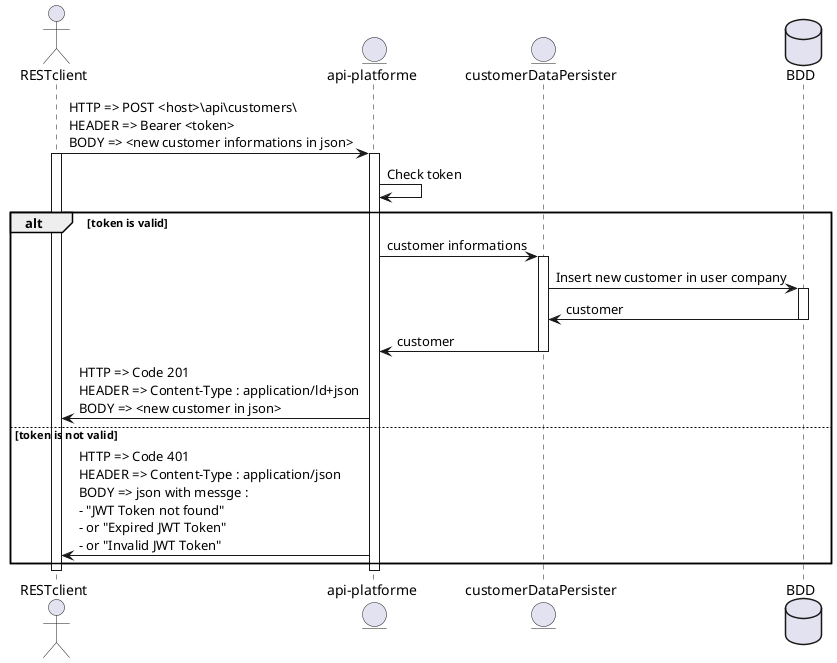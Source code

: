 @startuml
    actor RESTclient
    entity "api-platforme"
    entity customerDataPersister
    database BDD
    
    RESTclient -> "api-platforme" : HTTP => POST <host>\api\customers\ \nHEADER => Bearer <token>\nBODY => <new customer informations in json>
    activate "api-platforme"
    activate RESTclient
    "api-platforme" -> "api-platforme" : Check token
    
    alt token is valid
        "api-platforme" -> customerDataPersister : customer informations
        activate customerDataPersister
        customerDataPersister -> BDD : Insert new customer in user company
        activate BDD
        BDD -> customerDataPersister : customer
        deactivate BDD
        customerDataPersister -> "api-platforme" : customer
        deactivate customerDataPersister
        "api-platforme" -> RESTclient : HTTP => Code 201 \nHEADER => Content-Type : application/ld+json \nBODY => <new customer in json>    
    else token is not valid
        "api-platforme" -> RESTclient : HTTP => Code 401 \nHEADER => Content-Type : application/json \nBODY => json with messge : \n- "JWT Token not found" \n- or "Expired JWT Token"\n- or "Invalid JWT Token"
    end
    deactivate "api-platforme"
    deactivate RESTclient
@enduml